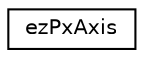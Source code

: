 digraph "Graphical Class Hierarchy"
{
 // LATEX_PDF_SIZE
  edge [fontname="Helvetica",fontsize="10",labelfontname="Helvetica",labelfontsize="10"];
  node [fontname="Helvetica",fontsize="10",shape=record];
  rankdir="LR";
  Node0 [label="ezPxAxis",height=0.2,width=0.4,color="black", fillcolor="white", style="filled",URL="$d9/de5/structez_px_axis.htm",tooltip=" "];
}
